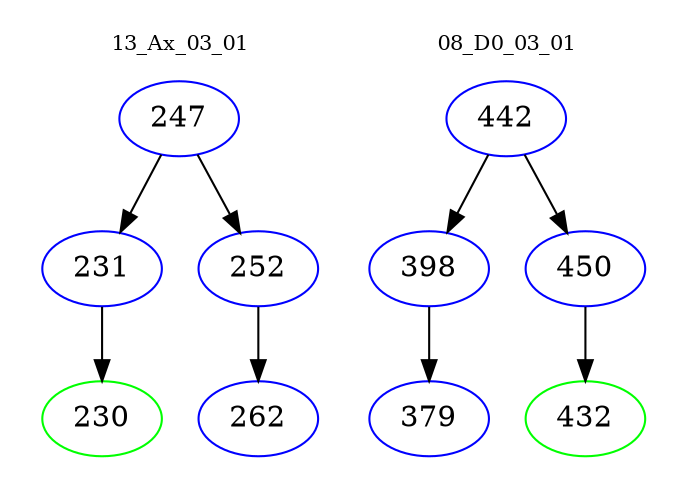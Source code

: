 digraph{
subgraph cluster_0 {
color = white
label = "13_Ax_03_01";
fontsize=10;
T0_247 [label="247", color="blue"]
T0_247 -> T0_231 [color="black"]
T0_231 [label="231", color="blue"]
T0_231 -> T0_230 [color="black"]
T0_230 [label="230", color="green"]
T0_247 -> T0_252 [color="black"]
T0_252 [label="252", color="blue"]
T0_252 -> T0_262 [color="black"]
T0_262 [label="262", color="blue"]
}
subgraph cluster_1 {
color = white
label = "08_D0_03_01";
fontsize=10;
T1_442 [label="442", color="blue"]
T1_442 -> T1_398 [color="black"]
T1_398 [label="398", color="blue"]
T1_398 -> T1_379 [color="black"]
T1_379 [label="379", color="blue"]
T1_442 -> T1_450 [color="black"]
T1_450 [label="450", color="blue"]
T1_450 -> T1_432 [color="black"]
T1_432 [label="432", color="green"]
}
}
